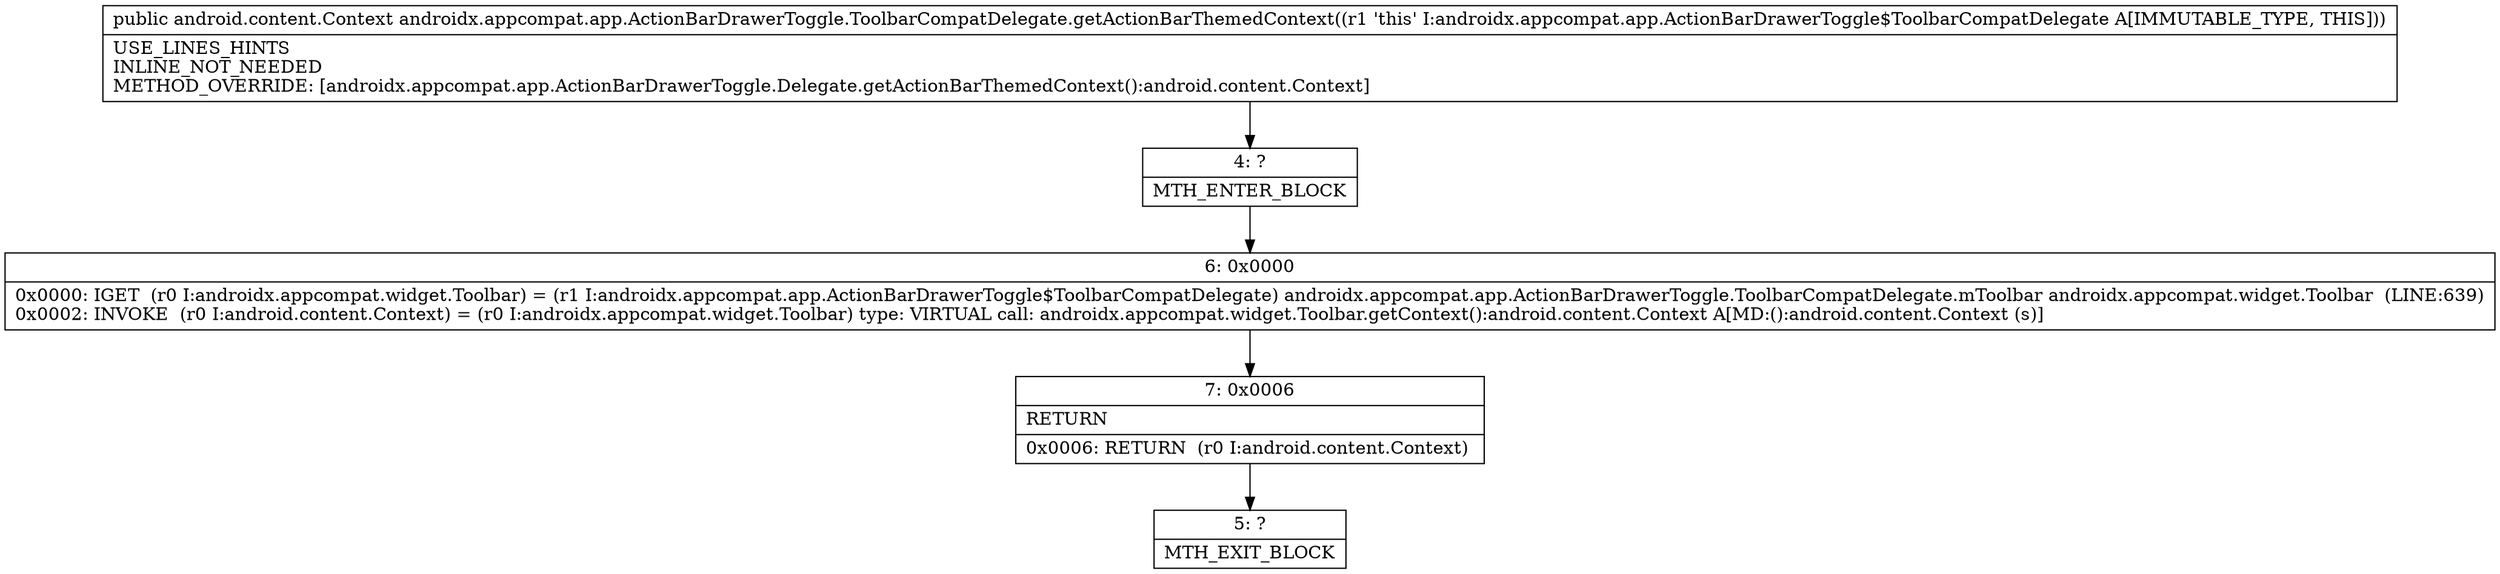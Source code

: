 digraph "CFG forandroidx.appcompat.app.ActionBarDrawerToggle.ToolbarCompatDelegate.getActionBarThemedContext()Landroid\/content\/Context;" {
Node_4 [shape=record,label="{4\:\ ?|MTH_ENTER_BLOCK\l}"];
Node_6 [shape=record,label="{6\:\ 0x0000|0x0000: IGET  (r0 I:androidx.appcompat.widget.Toolbar) = (r1 I:androidx.appcompat.app.ActionBarDrawerToggle$ToolbarCompatDelegate) androidx.appcompat.app.ActionBarDrawerToggle.ToolbarCompatDelegate.mToolbar androidx.appcompat.widget.Toolbar  (LINE:639)\l0x0002: INVOKE  (r0 I:android.content.Context) = (r0 I:androidx.appcompat.widget.Toolbar) type: VIRTUAL call: androidx.appcompat.widget.Toolbar.getContext():android.content.Context A[MD:():android.content.Context (s)]\l}"];
Node_7 [shape=record,label="{7\:\ 0x0006|RETURN\l|0x0006: RETURN  (r0 I:android.content.Context) \l}"];
Node_5 [shape=record,label="{5\:\ ?|MTH_EXIT_BLOCK\l}"];
MethodNode[shape=record,label="{public android.content.Context androidx.appcompat.app.ActionBarDrawerToggle.ToolbarCompatDelegate.getActionBarThemedContext((r1 'this' I:androidx.appcompat.app.ActionBarDrawerToggle$ToolbarCompatDelegate A[IMMUTABLE_TYPE, THIS]))  | USE_LINES_HINTS\lINLINE_NOT_NEEDED\lMETHOD_OVERRIDE: [androidx.appcompat.app.ActionBarDrawerToggle.Delegate.getActionBarThemedContext():android.content.Context]\l}"];
MethodNode -> Node_4;Node_4 -> Node_6;
Node_6 -> Node_7;
Node_7 -> Node_5;
}

